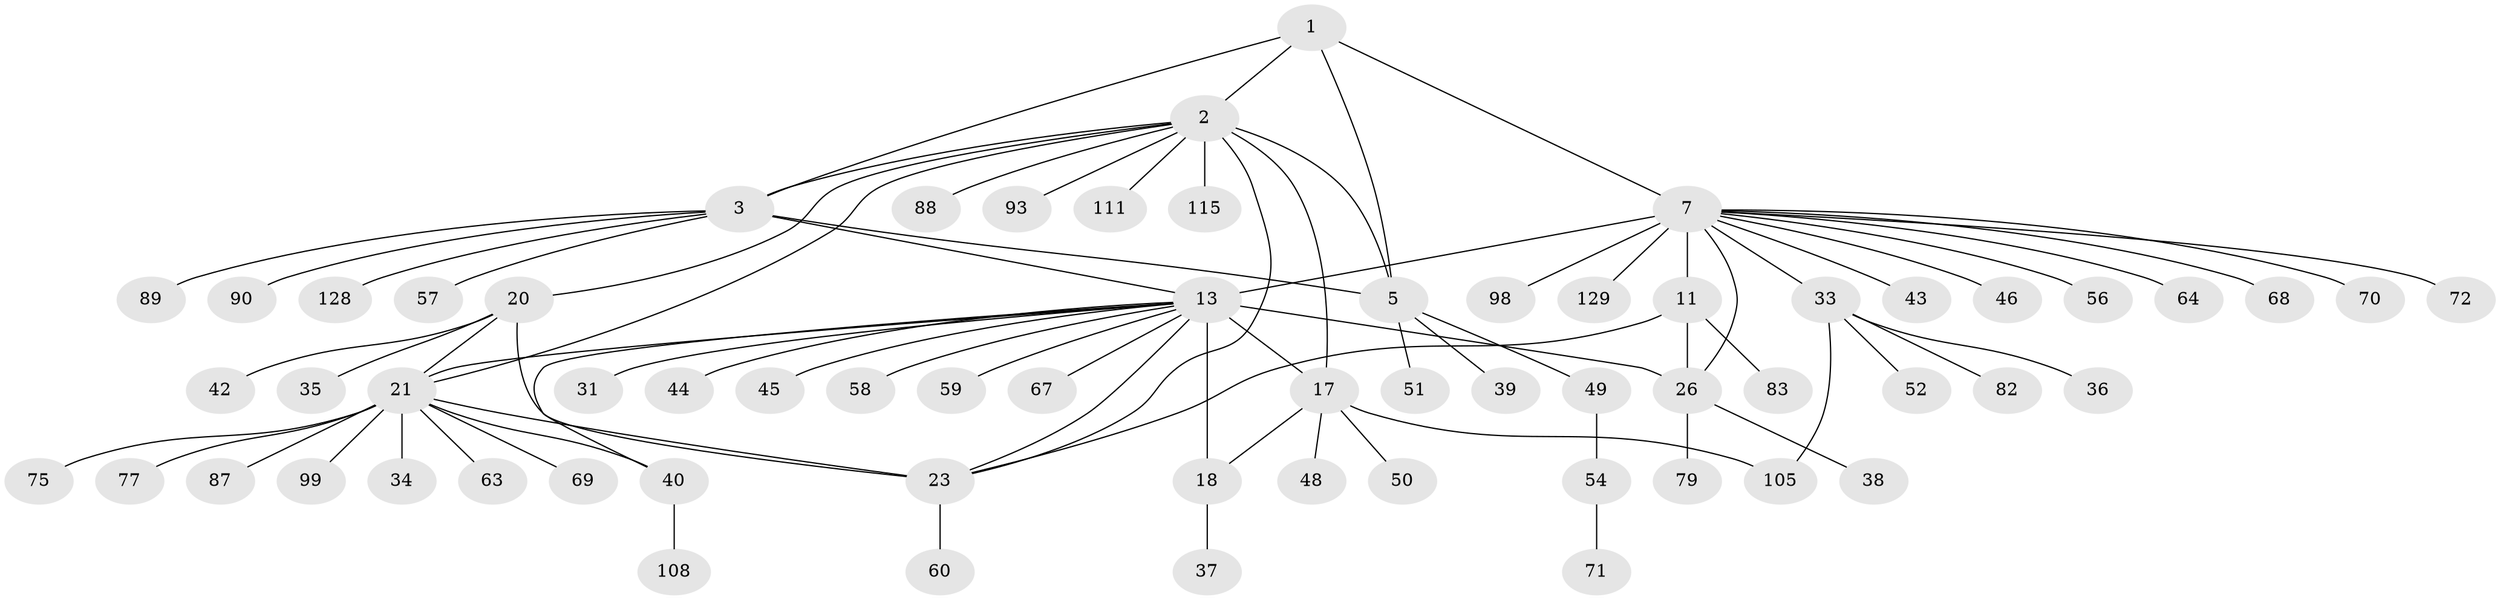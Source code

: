 // original degree distribution, {7: 0.046511627906976744, 10: 0.046511627906976744, 8: 0.05426356589147287, 5: 0.023255813953488372, 12: 0.007751937984496124, 13: 0.015503875968992248, 6: 0.023255813953488372, 9: 0.015503875968992248, 11: 0.007751937984496124, 1: 0.5736434108527132, 2: 0.16279069767441862, 3: 0.015503875968992248, 4: 0.007751937984496124}
// Generated by graph-tools (version 1.1) at 2025/15/03/09/25 04:15:51]
// undirected, 64 vertices, 79 edges
graph export_dot {
graph [start="1"]
  node [color=gray90,style=filled];
  1 [super="+47"];
  2 [super="+4+19"];
  3;
  5 [super="+76+6+121"];
  7 [super="+10+8"];
  11 [super="+61+65+117"];
  13 [super="+125+106+107+86+16+25+14"];
  17 [super="+73+91"];
  18;
  20;
  21 [super="+22"];
  23;
  26 [super="+28+27+102+100+81+78+32"];
  31;
  33 [super="+41"];
  34;
  35;
  36;
  37;
  38;
  39 [super="+55"];
  40;
  42;
  43;
  44 [super="+74"];
  45;
  46;
  48;
  49;
  50;
  51 [super="+62"];
  52;
  54;
  56;
  57;
  58;
  59;
  60;
  63;
  64;
  67 [super="+120"];
  68 [super="+116"];
  69;
  70;
  71;
  72 [super="+80"];
  75;
  77 [super="+94"];
  79;
  82;
  83;
  87;
  88;
  89;
  90;
  93;
  98 [super="+101"];
  99;
  105 [super="+123"];
  108;
  111;
  115;
  128;
  129;
  1 -- 2 [weight=2];
  1 -- 3;
  1 -- 5 [weight=2];
  1 -- 7;
  2 -- 3 [weight=2];
  2 -- 5 [weight=4];
  2 -- 93;
  2 -- 111;
  2 -- 115;
  2 -- 17 [weight=2];
  2 -- 88;
  2 -- 20;
  2 -- 21 [weight=3];
  2 -- 23;
  3 -- 5 [weight=2];
  3 -- 57;
  3 -- 89;
  3 -- 90;
  3 -- 128;
  3 -- 13;
  5 -- 49;
  5 -- 51;
  5 -- 39;
  7 -- 11 [weight=5];
  7 -- 64;
  7 -- 56;
  7 -- 43;
  7 -- 129;
  7 -- 33;
  7 -- 98;
  7 -- 68;
  7 -- 70;
  7 -- 72;
  7 -- 13 [weight=2];
  7 -- 46;
  7 -- 26;
  11 -- 23;
  11 -- 26;
  11 -- 83;
  13 -- 17 [weight=4];
  13 -- 18 [weight=4];
  13 -- 23 [weight=2];
  13 -- 40;
  13 -- 45;
  13 -- 21 [weight=2];
  13 -- 58;
  13 -- 26 [weight=9];
  13 -- 67;
  13 -- 59;
  13 -- 44;
  13 -- 31;
  17 -- 18;
  17 -- 48;
  17 -- 50;
  17 -- 105;
  18 -- 37;
  20 -- 21 [weight=3];
  20 -- 23;
  20 -- 35;
  20 -- 42;
  21 -- 23 [weight=3];
  21 -- 34;
  21 -- 99;
  21 -- 69;
  21 -- 40;
  21 -- 75;
  21 -- 77;
  21 -- 87;
  21 -- 63;
  23 -- 60;
  26 -- 38;
  26 -- 79;
  33 -- 36;
  33 -- 52;
  33 -- 82;
  33 -- 105;
  40 -- 108;
  49 -- 54;
  54 -- 71;
}
